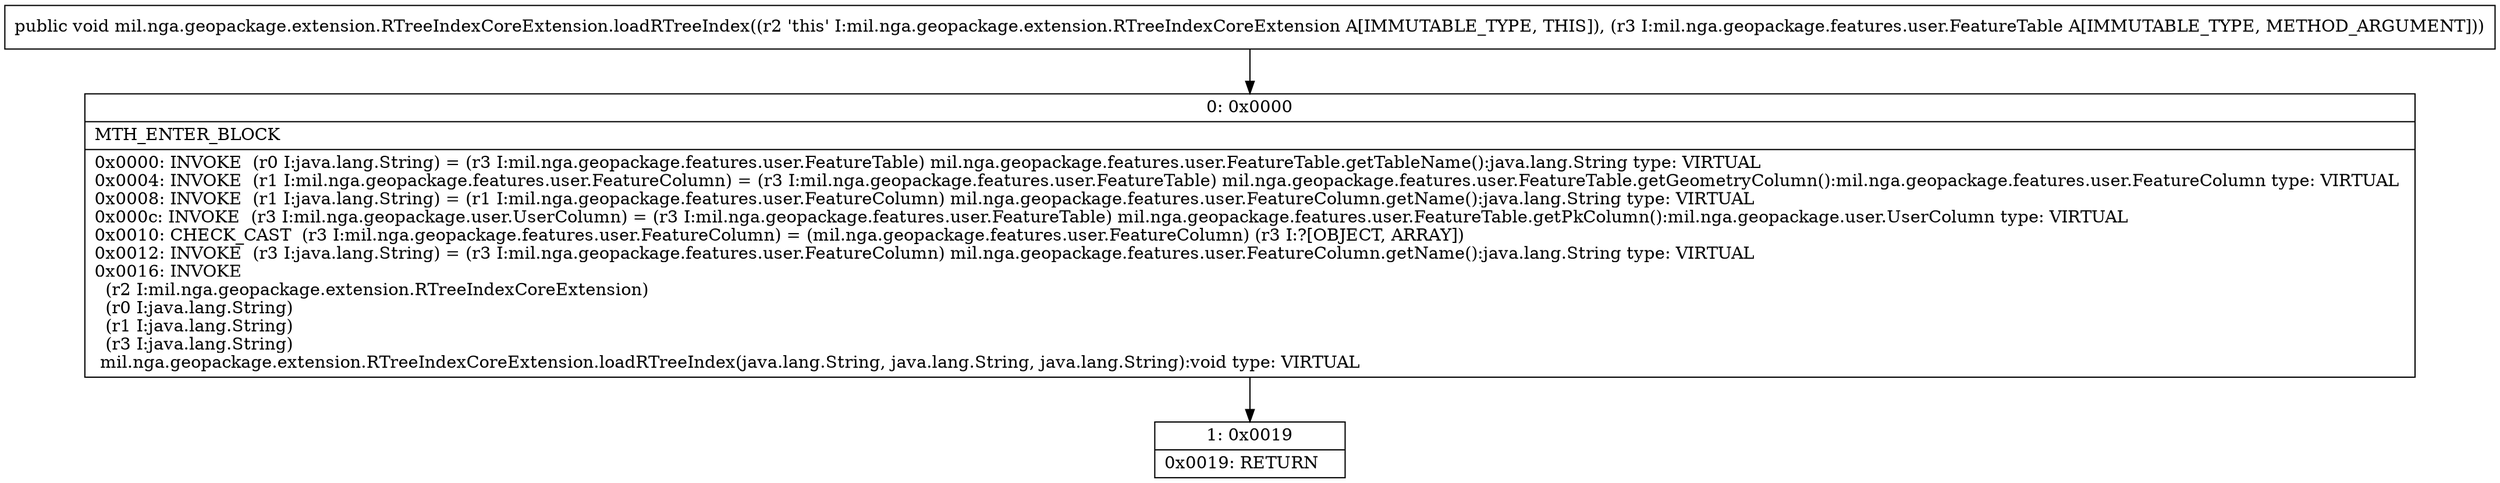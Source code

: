 digraph "CFG formil.nga.geopackage.extension.RTreeIndexCoreExtension.loadRTreeIndex(Lmil\/nga\/geopackage\/features\/user\/FeatureTable;)V" {
Node_0 [shape=record,label="{0\:\ 0x0000|MTH_ENTER_BLOCK\l|0x0000: INVOKE  (r0 I:java.lang.String) = (r3 I:mil.nga.geopackage.features.user.FeatureTable) mil.nga.geopackage.features.user.FeatureTable.getTableName():java.lang.String type: VIRTUAL \l0x0004: INVOKE  (r1 I:mil.nga.geopackage.features.user.FeatureColumn) = (r3 I:mil.nga.geopackage.features.user.FeatureTable) mil.nga.geopackage.features.user.FeatureTable.getGeometryColumn():mil.nga.geopackage.features.user.FeatureColumn type: VIRTUAL \l0x0008: INVOKE  (r1 I:java.lang.String) = (r1 I:mil.nga.geopackage.features.user.FeatureColumn) mil.nga.geopackage.features.user.FeatureColumn.getName():java.lang.String type: VIRTUAL \l0x000c: INVOKE  (r3 I:mil.nga.geopackage.user.UserColumn) = (r3 I:mil.nga.geopackage.features.user.FeatureTable) mil.nga.geopackage.features.user.FeatureTable.getPkColumn():mil.nga.geopackage.user.UserColumn type: VIRTUAL \l0x0010: CHECK_CAST  (r3 I:mil.nga.geopackage.features.user.FeatureColumn) = (mil.nga.geopackage.features.user.FeatureColumn) (r3 I:?[OBJECT, ARRAY]) \l0x0012: INVOKE  (r3 I:java.lang.String) = (r3 I:mil.nga.geopackage.features.user.FeatureColumn) mil.nga.geopackage.features.user.FeatureColumn.getName():java.lang.String type: VIRTUAL \l0x0016: INVOKE  \l  (r2 I:mil.nga.geopackage.extension.RTreeIndexCoreExtension)\l  (r0 I:java.lang.String)\l  (r1 I:java.lang.String)\l  (r3 I:java.lang.String)\l mil.nga.geopackage.extension.RTreeIndexCoreExtension.loadRTreeIndex(java.lang.String, java.lang.String, java.lang.String):void type: VIRTUAL \l}"];
Node_1 [shape=record,label="{1\:\ 0x0019|0x0019: RETURN   \l}"];
MethodNode[shape=record,label="{public void mil.nga.geopackage.extension.RTreeIndexCoreExtension.loadRTreeIndex((r2 'this' I:mil.nga.geopackage.extension.RTreeIndexCoreExtension A[IMMUTABLE_TYPE, THIS]), (r3 I:mil.nga.geopackage.features.user.FeatureTable A[IMMUTABLE_TYPE, METHOD_ARGUMENT])) }"];
MethodNode -> Node_0;
Node_0 -> Node_1;
}

